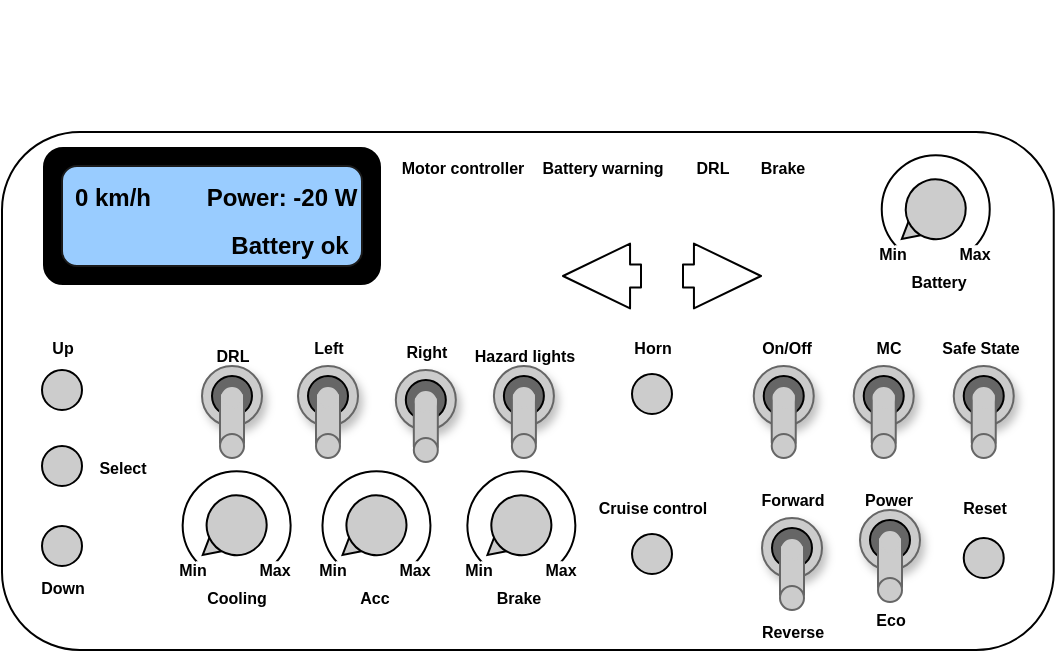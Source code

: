 <mxfile version="14.2.5" type="github">
  <diagram id="gTJ2B-f99vsyuF_vivrf" name="Page-1">
    <mxGraphModel dx="1422" dy="830" grid="1" gridSize="10" guides="1" tooltips="1" connect="1" arrows="1" fold="1" page="1" pageScale="1" pageWidth="850" pageHeight="1100" math="0" shadow="0">
      <root>
        <mxCell id="0" />
        <mxCell id="1" parent="0" />
        <mxCell id="_krqjOud9GXak5Im0Ij4-1" value="" style="rounded=1;whiteSpace=wrap;html=1;" parent="1" vertex="1">
          <mxGeometry x="290" y="143" width="525.87" height="259" as="geometry" />
        </mxCell>
        <mxCell id="_krqjOud9GXak5Im0Ij4-286" value="" style="group" parent="1" vertex="1" connectable="0">
          <mxGeometry x="300" y="240" width="70" height="140" as="geometry" />
        </mxCell>
        <mxCell id="_krqjOud9GXak5Im0Ij4-2" value="" style="ellipse;whiteSpace=wrap;html=1;aspect=fixed;fillColor=#CCCCCC;rotation=90;" parent="_krqjOud9GXak5Im0Ij4-286" vertex="1">
          <mxGeometry x="10" y="60" width="20" height="20" as="geometry" />
        </mxCell>
        <mxCell id="_krqjOud9GXak5Im0Ij4-5" value="" style="ellipse;whiteSpace=wrap;html=1;aspect=fixed;fillColor=#CCCCCC;rotation=90;" parent="_krqjOud9GXak5Im0Ij4-286" vertex="1">
          <mxGeometry x="10" y="22" width="20" height="20" as="geometry" />
        </mxCell>
        <mxCell id="_krqjOud9GXak5Im0Ij4-170" value="" style="ellipse;whiteSpace=wrap;html=1;aspect=fixed;fillColor=#CCCCCC;rotation=90;" parent="_krqjOud9GXak5Im0Ij4-286" vertex="1">
          <mxGeometry x="10" y="100" width="20" height="20" as="geometry" />
        </mxCell>
        <mxCell id="_krqjOud9GXak5Im0Ij4-283" value="&lt;b&gt;&lt;font style=&quot;font-size: 8px&quot;&gt;Select&lt;/font&gt;&lt;/b&gt;" style="text;html=1;align=center;verticalAlign=middle;resizable=0;points=[];autosize=1;" parent="_krqjOud9GXak5Im0Ij4-286" vertex="1">
          <mxGeometry x="30" y="60" width="40" height="20" as="geometry" />
        </mxCell>
        <mxCell id="_krqjOud9GXak5Im0Ij4-284" value="&lt;b&gt;&lt;font style=&quot;font-size: 8px&quot;&gt;Up&lt;/font&gt;&lt;/b&gt;" style="text;html=1;align=center;verticalAlign=middle;resizable=0;points=[];autosize=1;" parent="_krqjOud9GXak5Im0Ij4-286" vertex="1">
          <mxGeometry x="5" width="30" height="20" as="geometry" />
        </mxCell>
        <mxCell id="_krqjOud9GXak5Im0Ij4-285" value="&lt;b&gt;&lt;font style=&quot;font-size: 8px&quot;&gt;Down&lt;/font&gt;&lt;/b&gt;" style="text;html=1;align=center;verticalAlign=middle;resizable=0;points=[];autosize=1;" parent="_krqjOud9GXak5Im0Ij4-286" vertex="1">
          <mxGeometry y="120" width="40" height="20" as="geometry" />
        </mxCell>
        <mxCell id="_krqjOud9GXak5Im0Ij4-295" value="" style="group" parent="1" vertex="1" connectable="0">
          <mxGeometry x="310" y="150" width="170" height="70" as="geometry" />
        </mxCell>
        <mxCell id="_krqjOud9GXak5Im0Ij4-289" value="" style="rounded=1;whiteSpace=wrap;html=1;shadow=0;sketch=0;strokeColor=#FFFFFF;strokeWidth=1;fillColor=#000000;" parent="_krqjOud9GXak5Im0Ij4-295" vertex="1">
          <mxGeometry width="170" height="70" as="geometry" />
        </mxCell>
        <mxCell id="_krqjOud9GXak5Im0Ij4-290" value="" style="rounded=1;whiteSpace=wrap;html=1;shadow=0;sketch=0;strokeWidth=1;fillColor=#99CCFF;strokeColor=#1A1A1A;" parent="_krqjOud9GXak5Im0Ij4-295" vertex="1">
          <mxGeometry x="10" y="10" width="150" height="50" as="geometry" />
        </mxCell>
        <mxCell id="_krqjOud9GXak5Im0Ij4-291" value="&lt;b&gt;0 km/h&lt;/b&gt;" style="text;html=1;align=center;verticalAlign=middle;resizable=0;points=[];autosize=1;" parent="_krqjOud9GXak5Im0Ij4-295" vertex="1">
          <mxGeometry x="10" y="16" width="50" height="20" as="geometry" />
        </mxCell>
        <mxCell id="_krqjOud9GXak5Im0Ij4-292" value="&lt;b&gt;Battery ok&lt;/b&gt;" style="text;html=1;strokeColor=none;fillColor=none;align=center;verticalAlign=middle;whiteSpace=wrap;rounded=0;shadow=0;sketch=0;" parent="_krqjOud9GXak5Im0Ij4-295" vertex="1">
          <mxGeometry x="87.91" y="40" width="72.09" height="20" as="geometry" />
        </mxCell>
        <mxCell id="_krqjOud9GXak5Im0Ij4-293" value="&lt;b&gt;Power: -20 W&lt;/b&gt;" style="text;html=1;strokeColor=none;fillColor=none;align=center;verticalAlign=middle;whiteSpace=wrap;rounded=0;shadow=0;sketch=0;" parent="_krqjOud9GXak5Im0Ij4-295" vertex="1">
          <mxGeometry x="79.95" y="16" width="80" height="20" as="geometry" />
        </mxCell>
        <mxCell id="_krqjOud9GXak5Im0Ij4-424" value="" style="group" parent="1" vertex="1" connectable="0">
          <mxGeometry x="380" y="240" width="240" height="154.676" as="geometry" />
        </mxCell>
        <mxCell id="_krqjOud9GXak5Im0Ij4-272" value="" style="group" parent="_krqjOud9GXak5Im0Ij4-424" vertex="1" connectable="0">
          <mxGeometry x="-9.55" y="68.004" width="75.91" height="78.596" as="geometry" />
        </mxCell>
        <mxCell id="_krqjOud9GXak5Im0Ij4-136" value="" style="group" parent="_krqjOud9GXak5Im0Ij4-272" vertex="1" connectable="0">
          <mxGeometry width="75.91" height="78.596" as="geometry" />
        </mxCell>
        <mxCell id="_krqjOud9GXak5Im0Ij4-132" value="" style="group;rotation=-130;" parent="_krqjOud9GXak5Im0Ij4-136" vertex="1" connectable="0">
          <mxGeometry x="14.868" y="10.604" width="51" height="67.992" as="geometry" />
        </mxCell>
        <mxCell id="_krqjOud9GXak5Im0Ij4-135" value="" style="group" parent="_krqjOud9GXak5Im0Ij4-132" vertex="1" connectable="0">
          <mxGeometry x="-5" y="-6" width="54" height="54" as="geometry" />
        </mxCell>
        <mxCell id="_krqjOud9GXak5Im0Ij4-116" value="" style="triangle;whiteSpace=wrap;html=1;shadow=0;sketch=0;strokeWidth=1;fillColor=#CCCCCC;rotation=-220;" parent="_krqjOud9GXak5Im0Ij4-135" vertex="1">
          <mxGeometry x="9" y="34" width="9" height="10" as="geometry" />
        </mxCell>
        <mxCell id="_krqjOud9GXak5Im0Ij4-115" value="" style="ellipse;whiteSpace=wrap;html=1;aspect=fixed;shadow=0;fillColor=#CCCCCC;rotation=-260;" parent="_krqjOud9GXak5Im0Ij4-135" vertex="1">
          <mxGeometry x="12" y="12" width="30" height="30" as="geometry" />
        </mxCell>
        <mxCell id="_krqjOud9GXak5Im0Ij4-108" value="" style="shape=image;html=1;verticalAlign=top;verticalLabelPosition=bottom;labelBackgroundColor=#ffffff;imageAspect=0;aspect=fixed;image=https://cdn1.iconfinder.com/data/icons/jumpicon-basic-ui-line-1/32/-_Gear-Settings-Setting-Wheel--128.png;shadow=1;sketch=0;strokeColor=#666666;strokeWidth=1;fillColor=#CCCCCC;rotation=0;" parent="_krqjOud9GXak5Im0Ij4-135" vertex="1">
          <mxGeometry x="12.004" y="12" width="30" height="30" as="geometry" />
        </mxCell>
        <mxCell id="_krqjOud9GXak5Im0Ij4-133" value="" style="ellipse;whiteSpace=wrap;html=1;aspect=fixed;fillColor=none;" parent="_krqjOud9GXak5Im0Ij4-135" vertex="1">
          <mxGeometry width="54" height="54" as="geometry" />
        </mxCell>
        <mxCell id="_krqjOud9GXak5Im0Ij4-134" value="" style="rounded=0;whiteSpace=wrap;html=1;shadow=0;sketch=0;strokeColor=#FFFFFF;strokeWidth=1;" parent="_krqjOud9GXak5Im0Ij4-136" vertex="1">
          <mxGeometry x="17" y="50.106" width="40" height="10" as="geometry" />
        </mxCell>
        <mxCell id="_krqjOud9GXak5Im0Ij4-127" value="&lt;b&gt;&lt;font style=&quot;font-size: 8px&quot;&gt;Max&lt;/font&gt;&lt;/b&gt;" style="text;html=1;align=center;verticalAlign=middle;resizable=0;points=[];autosize=1;" parent="_krqjOud9GXak5Im0Ij4-136" vertex="1">
          <mxGeometry x="41" y="43.106" width="30" height="20" as="geometry" />
        </mxCell>
        <mxCell id="_krqjOud9GXak5Im0Ij4-126" value="&lt;b&gt;&lt;font style=&quot;font-size: 8px&quot;&gt;Min&lt;/font&gt;&lt;/b&gt;" style="text;html=1;align=center;verticalAlign=middle;resizable=0;points=[];autosize=1;" parent="_krqjOud9GXak5Im0Ij4-136" vertex="1">
          <mxGeometry y="43.106" width="30" height="20" as="geometry" />
        </mxCell>
        <mxCell id="_krqjOud9GXak5Im0Ij4-182" value="&lt;b&gt;&lt;font style=&quot;font-size: 8px&quot;&gt;Cooling&lt;/font&gt;&lt;/b&gt;" style="text;html=1;align=center;verticalAlign=middle;resizable=0;points=[];autosize=1;" parent="_krqjOud9GXak5Im0Ij4-272" vertex="1">
          <mxGeometry x="11.87" y="56.996" width="50" height="20" as="geometry" />
        </mxCell>
        <mxCell id="_krqjOud9GXak5Im0Ij4-276" value="" style="group" parent="_krqjOud9GXak5Im0Ij4-424" vertex="1" connectable="0">
          <mxGeometry x="10" width="195.95" height="68" as="geometry" />
        </mxCell>
        <mxCell id="_krqjOud9GXak5Im0Ij4-249" value="" style="group" parent="_krqjOud9GXak5Im0Ij4-276" vertex="1" connectable="0">
          <mxGeometry y="4" width="30" height="62" as="geometry" />
        </mxCell>
        <mxCell id="_krqjOud9GXak5Im0Ij4-186" value="&lt;b&gt;&lt;font style=&quot;font-size: 8px&quot;&gt;DRL&lt;/font&gt;&lt;/b&gt;" style="text;html=1;align=center;verticalAlign=middle;resizable=0;points=[];autosize=1;" parent="_krqjOud9GXak5Im0Ij4-249" vertex="1">
          <mxGeometry width="30" height="20" as="geometry" />
        </mxCell>
        <mxCell id="_krqjOud9GXak5Im0Ij4-66" value="" style="group" parent="_krqjOud9GXak5Im0Ij4-249" vertex="1" connectable="0">
          <mxGeometry y="16" width="30" height="46" as="geometry" />
        </mxCell>
        <mxCell id="_krqjOud9GXak5Im0Ij4-67" value="" style="ellipse;whiteSpace=wrap;html=1;aspect=fixed;shadow=1;strokeColor=#666666;fillColor=#CCCCCC;" parent="_krqjOud9GXak5Im0Ij4-66" vertex="1">
          <mxGeometry width="30" height="30" as="geometry" />
        </mxCell>
        <mxCell id="_krqjOud9GXak5Im0Ij4-68" value="" style="ellipse;whiteSpace=wrap;html=1;aspect=fixed;fillColor=#666666;" parent="_krqjOud9GXak5Im0Ij4-66" vertex="1">
          <mxGeometry x="5" y="5" width="20" height="20" as="geometry" />
        </mxCell>
        <mxCell id="_krqjOud9GXak5Im0Ij4-69" value="" style="rounded=1;whiteSpace=wrap;html=1;shadow=0;fillColor=#CCCCCC;strokeColor=#666666;" parent="_krqjOud9GXak5Im0Ij4-66" vertex="1">
          <mxGeometry x="9" y="13.12" width="12" height="26.88" as="geometry" />
        </mxCell>
        <mxCell id="_krqjOud9GXak5Im0Ij4-70" value="" style="ellipse;whiteSpace=wrap;html=1;aspect=fixed;shadow=0;fillColor=#CCCCCC;sketch=0;strokeColor=#666666;" parent="_krqjOud9GXak5Im0Ij4-66" vertex="1">
          <mxGeometry x="9" y="34" width="12" height="12" as="geometry" />
        </mxCell>
        <mxCell id="_krqjOud9GXak5Im0Ij4-71" value="" style="ellipse;whiteSpace=wrap;html=1;aspect=fixed;fillColor=#CCCCCC;strokeColor=#CCCCCC;" parent="_krqjOud9GXak5Im0Ij4-66" vertex="1">
          <mxGeometry x="10" y="11" width="10" height="10" as="geometry" />
        </mxCell>
        <mxCell id="_krqjOud9GXak5Im0Ij4-250" value="" style="group" parent="_krqjOud9GXak5Im0Ij4-276" vertex="1" connectable="0">
          <mxGeometry x="125.95" y="4" width="70" height="62" as="geometry" />
        </mxCell>
        <mxCell id="_krqjOud9GXak5Im0Ij4-192" value="&lt;b&gt;&lt;font style=&quot;font-size: 8px&quot;&gt;Hazard lights&lt;/font&gt;&lt;/b&gt;" style="text;html=1;align=center;verticalAlign=middle;resizable=0;points=[];autosize=1;" parent="_krqjOud9GXak5Im0Ij4-250" vertex="1">
          <mxGeometry width="70" height="20" as="geometry" />
        </mxCell>
        <mxCell id="_krqjOud9GXak5Im0Ij4-84" value="" style="group" parent="_krqjOud9GXak5Im0Ij4-250" vertex="1" connectable="0">
          <mxGeometry x="20" y="16" width="30" height="46" as="geometry" />
        </mxCell>
        <mxCell id="_krqjOud9GXak5Im0Ij4-85" value="" style="ellipse;whiteSpace=wrap;html=1;aspect=fixed;shadow=1;strokeColor=#666666;fillColor=#CCCCCC;" parent="_krqjOud9GXak5Im0Ij4-84" vertex="1">
          <mxGeometry width="30" height="30" as="geometry" />
        </mxCell>
        <mxCell id="_krqjOud9GXak5Im0Ij4-86" value="" style="ellipse;whiteSpace=wrap;html=1;aspect=fixed;fillColor=#666666;" parent="_krqjOud9GXak5Im0Ij4-84" vertex="1">
          <mxGeometry x="5" y="5" width="20" height="20" as="geometry" />
        </mxCell>
        <mxCell id="_krqjOud9GXak5Im0Ij4-87" value="" style="rounded=1;whiteSpace=wrap;html=1;shadow=0;fillColor=#CCCCCC;strokeColor=#666666;" parent="_krqjOud9GXak5Im0Ij4-84" vertex="1">
          <mxGeometry x="9" y="13.12" width="12" height="26.88" as="geometry" />
        </mxCell>
        <mxCell id="_krqjOud9GXak5Im0Ij4-88" value="" style="ellipse;whiteSpace=wrap;html=1;aspect=fixed;shadow=0;fillColor=#CCCCCC;sketch=0;strokeColor=#666666;" parent="_krqjOud9GXak5Im0Ij4-84" vertex="1">
          <mxGeometry x="9" y="34" width="12" height="12" as="geometry" />
        </mxCell>
        <mxCell id="_krqjOud9GXak5Im0Ij4-89" value="" style="ellipse;whiteSpace=wrap;html=1;aspect=fixed;fillColor=#CCCCCC;strokeColor=#CCCCCC;" parent="_krqjOud9GXak5Im0Ij4-84" vertex="1">
          <mxGeometry x="10" y="11" width="10" height="10" as="geometry" />
        </mxCell>
        <mxCell id="_krqjOud9GXak5Im0Ij4-266" value="" style="group" parent="_krqjOud9GXak5Im0Ij4-276" vertex="1" connectable="0">
          <mxGeometry x="91.91" y="2" width="40" height="66" as="geometry" />
        </mxCell>
        <mxCell id="_krqjOud9GXak5Im0Ij4-196" value="&lt;b&gt;&lt;font style=&quot;font-size: 8px&quot;&gt;Right&lt;/font&gt;&lt;/b&gt;" style="text;html=1;align=center;verticalAlign=middle;resizable=0;points=[];autosize=1;" parent="_krqjOud9GXak5Im0Ij4-266" vertex="1">
          <mxGeometry width="40" height="20" as="geometry" />
        </mxCell>
        <mxCell id="_krqjOud9GXak5Im0Ij4-260" value="" style="group" parent="_krqjOud9GXak5Im0Ij4-266" vertex="1" connectable="0">
          <mxGeometry x="5" y="20" width="30" height="46" as="geometry" />
        </mxCell>
        <mxCell id="_krqjOud9GXak5Im0Ij4-261" value="" style="ellipse;whiteSpace=wrap;html=1;aspect=fixed;shadow=1;strokeColor=#666666;fillColor=#CCCCCC;" parent="_krqjOud9GXak5Im0Ij4-260" vertex="1">
          <mxGeometry width="30" height="30" as="geometry" />
        </mxCell>
        <mxCell id="_krqjOud9GXak5Im0Ij4-262" value="" style="ellipse;whiteSpace=wrap;html=1;aspect=fixed;fillColor=#666666;" parent="_krqjOud9GXak5Im0Ij4-260" vertex="1">
          <mxGeometry x="5" y="5" width="20" height="20" as="geometry" />
        </mxCell>
        <mxCell id="_krqjOud9GXak5Im0Ij4-263" value="" style="rounded=1;whiteSpace=wrap;html=1;shadow=0;fillColor=#CCCCCC;strokeColor=#666666;" parent="_krqjOud9GXak5Im0Ij4-260" vertex="1">
          <mxGeometry x="9" y="13.12" width="12" height="26.88" as="geometry" />
        </mxCell>
        <mxCell id="_krqjOud9GXak5Im0Ij4-264" value="" style="ellipse;whiteSpace=wrap;html=1;aspect=fixed;shadow=0;fillColor=#CCCCCC;sketch=0;strokeColor=#666666;" parent="_krqjOud9GXak5Im0Ij4-260" vertex="1">
          <mxGeometry x="9" y="34" width="12" height="12" as="geometry" />
        </mxCell>
        <mxCell id="_krqjOud9GXak5Im0Ij4-265" value="" style="ellipse;whiteSpace=wrap;html=1;aspect=fixed;fillColor=#CCCCCC;strokeColor=#CCCCCC;" parent="_krqjOud9GXak5Im0Ij4-260" vertex="1">
          <mxGeometry x="10" y="11" width="10" height="10" as="geometry" />
        </mxCell>
        <mxCell id="_krqjOud9GXak5Im0Ij4-267" value="" style="group" parent="_krqjOud9GXak5Im0Ij4-276" vertex="1" connectable="0">
          <mxGeometry x="48" width="30" height="66" as="geometry" />
        </mxCell>
        <mxCell id="_krqjOud9GXak5Im0Ij4-195" value="&lt;b&gt;&lt;font style=&quot;font-size: 8px&quot;&gt;Left&lt;/font&gt;&lt;/b&gt;" style="text;html=1;align=center;verticalAlign=middle;resizable=0;points=[];autosize=1;" parent="_krqjOud9GXak5Im0Ij4-267" vertex="1">
          <mxGeometry width="30" height="20" as="geometry" />
        </mxCell>
        <mxCell id="_krqjOud9GXak5Im0Ij4-254" value="" style="group" parent="_krqjOud9GXak5Im0Ij4-267" vertex="1" connectable="0">
          <mxGeometry y="20" width="30" height="46" as="geometry" />
        </mxCell>
        <mxCell id="_krqjOud9GXak5Im0Ij4-255" value="" style="ellipse;whiteSpace=wrap;html=1;aspect=fixed;shadow=1;strokeColor=#666666;fillColor=#CCCCCC;" parent="_krqjOud9GXak5Im0Ij4-254" vertex="1">
          <mxGeometry width="30" height="30" as="geometry" />
        </mxCell>
        <mxCell id="_krqjOud9GXak5Im0Ij4-256" value="" style="ellipse;whiteSpace=wrap;html=1;aspect=fixed;fillColor=#666666;" parent="_krqjOud9GXak5Im0Ij4-254" vertex="1">
          <mxGeometry x="5" y="5" width="20" height="20" as="geometry" />
        </mxCell>
        <mxCell id="_krqjOud9GXak5Im0Ij4-257" value="" style="rounded=1;whiteSpace=wrap;html=1;shadow=0;fillColor=#CCCCCC;strokeColor=#666666;" parent="_krqjOud9GXak5Im0Ij4-254" vertex="1">
          <mxGeometry x="9" y="13.12" width="12" height="26.88" as="geometry" />
        </mxCell>
        <mxCell id="_krqjOud9GXak5Im0Ij4-258" value="" style="ellipse;whiteSpace=wrap;html=1;aspect=fixed;shadow=0;fillColor=#CCCCCC;sketch=0;strokeColor=#666666;" parent="_krqjOud9GXak5Im0Ij4-254" vertex="1">
          <mxGeometry x="9" y="34" width="12" height="12" as="geometry" />
        </mxCell>
        <mxCell id="_krqjOud9GXak5Im0Ij4-259" value="" style="ellipse;whiteSpace=wrap;html=1;aspect=fixed;fillColor=#CCCCCC;strokeColor=#CCCCCC;" parent="_krqjOud9GXak5Im0Ij4-254" vertex="1">
          <mxGeometry x="10" y="11" width="10" height="10" as="geometry" />
        </mxCell>
        <mxCell id="_krqjOud9GXak5Im0Ij4-280" value="" style="group" parent="_krqjOud9GXak5Im0Ij4-424" vertex="1" connectable="0">
          <mxGeometry x="220" width="30" height="44" as="geometry" />
        </mxCell>
        <mxCell id="_krqjOud9GXak5Im0Ij4-169" value="" style="ellipse;whiteSpace=wrap;html=1;aspect=fixed;fillColor=#CCCCCC;rotation=90;" parent="_krqjOud9GXak5Im0Ij4-280" vertex="1">
          <mxGeometry x="5" y="24" width="20" height="20" as="geometry" />
        </mxCell>
        <mxCell id="_krqjOud9GXak5Im0Ij4-279" value="&lt;b&gt;&lt;font style=&quot;font-size: 8px&quot;&gt;Horn&lt;/font&gt;&lt;/b&gt;" style="text;html=1;align=center;verticalAlign=middle;resizable=0;points=[];autosize=1;" parent="_krqjOud9GXak5Im0Ij4-280" vertex="1">
          <mxGeometry width="30" height="20" as="geometry" />
        </mxCell>
        <mxCell id="_krqjOud9GXak5Im0Ij4-275" value="" style="group" parent="_krqjOud9GXak5Im0Ij4-424" vertex="1" connectable="0">
          <mxGeometry x="131.357" y="70.931" width="83.642" height="81.745" as="geometry" />
        </mxCell>
        <mxCell id="_krqjOud9GXak5Im0Ij4-149" value="" style="group;rotation=-130;" parent="_krqjOud9GXak5Im0Ij4-275" vertex="1" connectable="0">
          <mxGeometry x="16.321" y="7.676" width="51" height="66.392" as="geometry" />
        </mxCell>
        <mxCell id="_krqjOud9GXak5Im0Ij4-150" value="" style="group" parent="_krqjOud9GXak5Im0Ij4-149" vertex="1" connectable="0">
          <mxGeometry x="-5" y="-6" width="54" height="54" as="geometry" />
        </mxCell>
        <mxCell id="_krqjOud9GXak5Im0Ij4-151" value="" style="triangle;whiteSpace=wrap;html=1;shadow=0;sketch=0;strokeWidth=1;fillColor=#CCCCCC;rotation=-220;" parent="_krqjOud9GXak5Im0Ij4-150" vertex="1">
          <mxGeometry x="9" y="34" width="9" height="10" as="geometry" />
        </mxCell>
        <mxCell id="_krqjOud9GXak5Im0Ij4-152" value="" style="ellipse;whiteSpace=wrap;html=1;aspect=fixed;shadow=0;fillColor=#CCCCCC;rotation=-260;" parent="_krqjOud9GXak5Im0Ij4-150" vertex="1">
          <mxGeometry x="12" y="12" width="30" height="30" as="geometry" />
        </mxCell>
        <mxCell id="_krqjOud9GXak5Im0Ij4-153" value="" style="shape=image;html=1;verticalAlign=top;verticalLabelPosition=bottom;labelBackgroundColor=#ffffff;imageAspect=0;aspect=fixed;image=https://cdn1.iconfinder.com/data/icons/jumpicon-basic-ui-line-1/32/-_Gear-Settings-Setting-Wheel--128.png;shadow=1;sketch=0;strokeColor=#666666;strokeWidth=1;fillColor=#CCCCCC;rotation=0;" parent="_krqjOud9GXak5Im0Ij4-150" vertex="1">
          <mxGeometry x="12.004" y="12" width="30" height="30" as="geometry" />
        </mxCell>
        <mxCell id="_krqjOud9GXak5Im0Ij4-154" value="" style="ellipse;whiteSpace=wrap;html=1;aspect=fixed;fillColor=none;" parent="_krqjOud9GXak5Im0Ij4-150" vertex="1">
          <mxGeometry width="54" height="54" as="geometry" />
        </mxCell>
        <mxCell id="_krqjOud9GXak5Im0Ij4-155" value="" style="rounded=0;whiteSpace=wrap;html=1;shadow=0;sketch=0;strokeColor=#FFFFFF;strokeWidth=1;" parent="_krqjOud9GXak5Im0Ij4-275" vertex="1">
          <mxGeometry x="18.453" y="47.179" width="40" height="10" as="geometry" />
        </mxCell>
        <mxCell id="_krqjOud9GXak5Im0Ij4-156" value="&lt;b&gt;&lt;font style=&quot;font-size: 8px&quot;&gt;Max&lt;/font&gt;&lt;/b&gt;" style="text;html=1;align=center;verticalAlign=middle;resizable=0;points=[];autosize=1;" parent="_krqjOud9GXak5Im0Ij4-275" vertex="1">
          <mxGeometry x="42.453" y="40.179" width="30" height="20" as="geometry" />
        </mxCell>
        <mxCell id="_krqjOud9GXak5Im0Ij4-157" value="&lt;b&gt;&lt;font style=&quot;font-size: 8px&quot;&gt;Min&lt;/font&gt;&lt;/b&gt;" style="text;html=1;align=center;verticalAlign=middle;resizable=0;points=[];autosize=1;" parent="_krqjOud9GXak5Im0Ij4-275" vertex="1">
          <mxGeometry x="1.453" y="40.179" width="30" height="20" as="geometry" />
        </mxCell>
        <mxCell id="_krqjOud9GXak5Im0Ij4-181" value="&lt;b&gt;&lt;font style=&quot;font-size: 8px&quot;&gt;Brake&lt;/font&gt;&lt;/b&gt;" style="text;html=1;align=center;verticalAlign=middle;resizable=0;points=[];autosize=1;" parent="_krqjOud9GXak5Im0Ij4-275" vertex="1">
          <mxGeometry x="16.323" y="54.069" width="40" height="20" as="geometry" />
        </mxCell>
        <mxCell id="_krqjOud9GXak5Im0Ij4-273" value="" style="group" parent="_krqjOud9GXak5Im0Ij4-424" vertex="1" connectable="0">
          <mxGeometry x="60.36" y="68" width="75.91" height="77" as="geometry" />
        </mxCell>
        <mxCell id="_krqjOud9GXak5Im0Ij4-158" value="" style="group" parent="_krqjOud9GXak5Im0Ij4-273" vertex="1" connectable="0">
          <mxGeometry width="75.91" height="71.208" as="geometry" />
        </mxCell>
        <mxCell id="_krqjOud9GXak5Im0Ij4-159" value="" style="group;rotation=-130;" parent="_krqjOud9GXak5Im0Ij4-158" vertex="1" connectable="0">
          <mxGeometry x="14.868" y="10.604" width="51" height="50" as="geometry" />
        </mxCell>
        <mxCell id="_krqjOud9GXak5Im0Ij4-160" value="" style="group" parent="_krqjOud9GXak5Im0Ij4-159" vertex="1" connectable="0">
          <mxGeometry x="-5" y="-6" width="54" height="54" as="geometry" />
        </mxCell>
        <mxCell id="_krqjOud9GXak5Im0Ij4-161" value="" style="triangle;whiteSpace=wrap;html=1;shadow=0;sketch=0;strokeWidth=1;fillColor=#CCCCCC;rotation=-220;" parent="_krqjOud9GXak5Im0Ij4-160" vertex="1">
          <mxGeometry x="9" y="34" width="9" height="10" as="geometry" />
        </mxCell>
        <mxCell id="_krqjOud9GXak5Im0Ij4-162" value="" style="ellipse;whiteSpace=wrap;html=1;aspect=fixed;shadow=0;fillColor=#CCCCCC;rotation=-260;" parent="_krqjOud9GXak5Im0Ij4-160" vertex="1">
          <mxGeometry x="12" y="12" width="30" height="30" as="geometry" />
        </mxCell>
        <mxCell id="_krqjOud9GXak5Im0Ij4-163" value="" style="shape=image;html=1;verticalAlign=top;verticalLabelPosition=bottom;labelBackgroundColor=#ffffff;imageAspect=0;aspect=fixed;image=https://cdn1.iconfinder.com/data/icons/jumpicon-basic-ui-line-1/32/-_Gear-Settings-Setting-Wheel--128.png;shadow=1;sketch=0;strokeColor=#666666;strokeWidth=1;fillColor=#CCCCCC;rotation=0;" parent="_krqjOud9GXak5Im0Ij4-160" vertex="1">
          <mxGeometry x="12.004" y="12" width="30" height="30" as="geometry" />
        </mxCell>
        <mxCell id="_krqjOud9GXak5Im0Ij4-164" value="" style="ellipse;whiteSpace=wrap;html=1;aspect=fixed;fillColor=none;" parent="_krqjOud9GXak5Im0Ij4-160" vertex="1">
          <mxGeometry width="54" height="54" as="geometry" />
        </mxCell>
        <mxCell id="_krqjOud9GXak5Im0Ij4-165" value="" style="rounded=0;whiteSpace=wrap;html=1;shadow=0;sketch=0;strokeColor=#FFFFFF;strokeWidth=1;" parent="_krqjOud9GXak5Im0Ij4-158" vertex="1">
          <mxGeometry x="17" y="50.106" width="40" height="10" as="geometry" />
        </mxCell>
        <mxCell id="_krqjOud9GXak5Im0Ij4-166" value="&lt;b&gt;&lt;font style=&quot;font-size: 8px&quot;&gt;Max&lt;/font&gt;&lt;/b&gt;" style="text;html=1;align=center;verticalAlign=middle;resizable=0;points=[];autosize=1;" parent="_krqjOud9GXak5Im0Ij4-158" vertex="1">
          <mxGeometry x="41" y="43.106" width="30" height="20" as="geometry" />
        </mxCell>
        <mxCell id="_krqjOud9GXak5Im0Ij4-167" value="&lt;b&gt;&lt;font style=&quot;font-size: 8px&quot;&gt;Min&lt;/font&gt;&lt;/b&gt;" style="text;html=1;align=center;verticalAlign=middle;resizable=0;points=[];autosize=1;" parent="_krqjOud9GXak5Im0Ij4-158" vertex="1">
          <mxGeometry y="43.106" width="30" height="20" as="geometry" />
        </mxCell>
        <mxCell id="_krqjOud9GXak5Im0Ij4-180" value="&lt;b&gt;&lt;font style=&quot;font-size: 8px&quot;&gt;Acc&lt;/font&gt;&lt;/b&gt;" style="text;html=1;align=center;verticalAlign=middle;resizable=0;points=[];autosize=1;" parent="_krqjOud9GXak5Im0Ij4-273" vertex="1">
          <mxGeometry x="20.95" y="57" width="30" height="20" as="geometry" />
        </mxCell>
        <mxCell id="rdXREMHJdzj2OCHUx9Kp-4" value="" style="group" parent="1" vertex="1" connectable="0">
          <mxGeometry x="580" y="320" width="70" height="44" as="geometry" />
        </mxCell>
        <mxCell id="rdXREMHJdzj2OCHUx9Kp-2" value="" style="ellipse;whiteSpace=wrap;html=1;aspect=fixed;fillColor=#CCCCCC;rotation=90;" parent="rdXREMHJdzj2OCHUx9Kp-4" vertex="1">
          <mxGeometry x="25" y="24" width="20" height="20" as="geometry" />
        </mxCell>
        <mxCell id="rdXREMHJdzj2OCHUx9Kp-3" value="&lt;b&gt;&lt;font style=&quot;font-size: 8px&quot;&gt;Cruise control&lt;/font&gt;&lt;/b&gt;" style="text;html=1;align=center;verticalAlign=middle;resizable=0;points=[];autosize=1;" parent="rdXREMHJdzj2OCHUx9Kp-4" vertex="1">
          <mxGeometry width="70" height="20" as="geometry" />
        </mxCell>
        <mxCell id="OFRTmVLfSqw4pgtMkZc4-6" value="" style="group;rotation=90;" parent="1" vertex="1" connectable="0">
          <mxGeometry x="480" y="150" width="220" height="75" as="geometry" />
        </mxCell>
        <mxCell id="OFRTmVLfSqw4pgtMkZc4-1" value="" style="group" parent="OFRTmVLfSqw4pgtMkZc4-6" vertex="1" connectable="0">
          <mxGeometry x="90" y="55" width="100" height="20" as="geometry" />
        </mxCell>
        <mxCell id="_krqjOud9GXak5Im0Ij4-308" value="" style="group;rotation=0;" parent="OFRTmVLfSqw4pgtMkZc4-1" vertex="1" connectable="0">
          <mxGeometry x="60" width="40" height="20" as="geometry" />
        </mxCell>
        <mxCell id="_krqjOud9GXak5Im0Ij4-309" value="" style="shape=image;html=1;verticalAlign=top;verticalLabelPosition=bottom;labelBackgroundColor=#ffffff;imageAspect=0;aspect=fixed;image=https://cdn1.iconfinder.com/data/icons/nuvola2/48x48/actions/ledorange.png;rounded=1;shadow=0;sketch=0;strokeColor=#1A1A1A;strokeWidth=1;fillColor=#FFFFFF;rotation=0;" parent="_krqjOud9GXak5Im0Ij4-308" vertex="1">
          <mxGeometry x="4" width="20" height="20" as="geometry" />
        </mxCell>
        <mxCell id="_krqjOud9GXak5Im0Ij4-310" value="" style="shape=flexArrow;endArrow=classic;html=1;width=11.429;endSize=10.843;" parent="_krqjOud9GXak5Im0Ij4-308" edge="1">
          <mxGeometry width="50" height="50" relative="1" as="geometry">
            <mxPoint y="10" as="sourcePoint" />
            <mxPoint x="40" y="10" as="targetPoint" />
          </mxGeometry>
        </mxCell>
        <mxCell id="_krqjOud9GXak5Im0Ij4-313" value="" style="group" parent="OFRTmVLfSqw4pgtMkZc4-1" vertex="1" connectable="0">
          <mxGeometry width="40" height="20" as="geometry" />
        </mxCell>
        <mxCell id="_krqjOud9GXak5Im0Ij4-303" value="" style="shape=flexArrow;endArrow=classic;html=1;width=11.429;endSize=10.843;" parent="_krqjOud9GXak5Im0Ij4-313" edge="1">
          <mxGeometry width="50" height="50" as="geometry">
            <mxPoint x="40" y="10" as="sourcePoint" />
            <mxPoint y="10" as="targetPoint" />
          </mxGeometry>
        </mxCell>
        <mxCell id="_krqjOud9GXak5Im0Ij4-301" value="" style="shape=image;html=1;verticalAlign=top;verticalLabelPosition=bottom;labelBackgroundColor=#ffffff;imageAspect=0;aspect=fixed;image=https://cdn1.iconfinder.com/data/icons/nuvola2/48x48/actions/ledorange.png;rounded=1;shadow=0;sketch=0;strokeColor=#1A1A1A;strokeWidth=1;fillColor=#FFFFFF;rotation=0;" parent="_krqjOud9GXak5Im0Ij4-313" vertex="1">
          <mxGeometry x="16" width="20" height="20" as="geometry" />
        </mxCell>
        <mxCell id="OFRTmVLfSqw4pgtMkZc4-2" value="" style="group" parent="OFRTmVLfSqw4pgtMkZc4-6" vertex="1" connectable="0">
          <mxGeometry width="80" height="40" as="geometry" />
        </mxCell>
        <mxCell id="_krqjOud9GXak5Im0Ij4-314" value="" style="shape=image;html=1;verticalAlign=top;verticalLabelPosition=bottom;labelBackgroundColor=#ffffff;imageAspect=0;aspect=fixed;image=https://cdn1.iconfinder.com/data/icons/nuvola2/48x48/actions/ledlightblue.png;rounded=1;shadow=0;sketch=0;strokeColor=#1A1A1A;strokeWidth=1;fillColor=#FFFFFF;" parent="OFRTmVLfSqw4pgtMkZc4-2" vertex="1">
          <mxGeometry x="30" y="20" width="20" height="20" as="geometry" />
        </mxCell>
        <mxCell id="_krqjOud9GXak5Im0Ij4-315" value="&lt;b&gt;&lt;font style=&quot;font-size: 8px&quot;&gt;Motor controller&lt;/font&gt;&lt;/b&gt;" style="text;html=1;align=center;verticalAlign=middle;resizable=0;points=[];autosize=1;" parent="OFRTmVLfSqw4pgtMkZc4-2" vertex="1">
          <mxGeometry width="80" height="20" as="geometry" />
        </mxCell>
        <mxCell id="OFRTmVLfSqw4pgtMkZc4-3" value="" style="group" parent="OFRTmVLfSqw4pgtMkZc4-6" vertex="1" connectable="0">
          <mxGeometry x="70" width="80" height="40" as="geometry" />
        </mxCell>
        <mxCell id="_krqjOud9GXak5Im0Ij4-316" value="" style="shape=image;html=1;verticalAlign=top;verticalLabelPosition=bottom;labelBackgroundColor=#ffffff;imageAspect=0;aspect=fixed;image=https://cdn1.iconfinder.com/data/icons/nuvola2/48x48/actions/ledorange.png;rounded=1;shadow=0;sketch=0;strokeColor=#1A1A1A;strokeWidth=1;fillColor=#FFFFFF;" parent="OFRTmVLfSqw4pgtMkZc4-3" vertex="1">
          <mxGeometry x="30" y="20" width="20" height="20" as="geometry" />
        </mxCell>
        <mxCell id="_krqjOud9GXak5Im0Ij4-319" value="&lt;b&gt;&lt;font style=&quot;font-size: 8px&quot;&gt;Battery warning&lt;/font&gt;&lt;/b&gt;" style="text;html=1;align=center;verticalAlign=middle;resizable=0;points=[];autosize=1;" parent="OFRTmVLfSqw4pgtMkZc4-3" vertex="1">
          <mxGeometry width="80" height="20" as="geometry" />
        </mxCell>
        <mxCell id="OFRTmVLfSqw4pgtMkZc4-4" value="" style="group" parent="OFRTmVLfSqw4pgtMkZc4-6" vertex="1" connectable="0">
          <mxGeometry x="150" width="30" height="40" as="geometry" />
        </mxCell>
        <mxCell id="_krqjOud9GXak5Im0Ij4-321" value="" style="shape=image;html=1;verticalAlign=top;verticalLabelPosition=bottom;labelBackgroundColor=#ffffff;imageAspect=0;aspect=fixed;image=https://cdn1.iconfinder.com/data/icons/nuvola2/48x48/actions/ledorange.png;rounded=1;shadow=0;sketch=0;strokeColor=#1A1A1A;strokeWidth=1;fillColor=#CCCCCC;" parent="OFRTmVLfSqw4pgtMkZc4-4" vertex="1">
          <mxGeometry x="5" y="20" width="20" height="20" as="geometry" />
        </mxCell>
        <mxCell id="_krqjOud9GXak5Im0Ij4-322" value="&lt;b&gt;&lt;font style=&quot;font-size: 8px&quot;&gt;DRL&lt;/font&gt;&lt;/b&gt;" style="text;html=1;align=center;verticalAlign=middle;resizable=0;points=[];autosize=1;" parent="OFRTmVLfSqw4pgtMkZc4-4" vertex="1">
          <mxGeometry width="30" height="20" as="geometry" />
        </mxCell>
        <mxCell id="OFRTmVLfSqw4pgtMkZc4-5" value="" style="group" parent="OFRTmVLfSqw4pgtMkZc4-6" vertex="1" connectable="0">
          <mxGeometry x="180" width="40" height="40" as="geometry" />
        </mxCell>
        <mxCell id="_krqjOud9GXak5Im0Ij4-421" value="" style="shape=image;html=1;verticalAlign=top;verticalLabelPosition=bottom;labelBackgroundColor=#ffffff;imageAspect=0;aspect=fixed;image=https://cdn1.iconfinder.com/data/icons/nuvola2/48x48/actions/ledorange.png;rounded=1;shadow=0;sketch=0;strokeColor=#1A1A1A;strokeWidth=1;fillColor=#CCCCCC;" parent="OFRTmVLfSqw4pgtMkZc4-5" vertex="1">
          <mxGeometry x="10" y="20" width="20" height="20" as="geometry" />
        </mxCell>
        <mxCell id="_krqjOud9GXak5Im0Ij4-422" value="&lt;b&gt;&lt;font style=&quot;font-size: 8px&quot;&gt;Brake&lt;/font&gt;&lt;/b&gt;" style="text;html=1;align=center;verticalAlign=middle;resizable=0;points=[];autosize=1;" parent="OFRTmVLfSqw4pgtMkZc4-5" vertex="1">
          <mxGeometry width="40" height="20" as="geometry" />
        </mxCell>
        <mxCell id="_krqjOud9GXak5Im0Ij4-271" value="" style="group" parent="1" vertex="1" connectable="0">
          <mxGeometry x="720" y="150.004" width="75.91" height="76.996" as="geometry" />
        </mxCell>
        <mxCell id="_krqjOud9GXak5Im0Ij4-138" value="" style="group" parent="_krqjOud9GXak5Im0Ij4-271" vertex="1" connectable="0">
          <mxGeometry width="75.91" height="71.208" as="geometry" />
        </mxCell>
        <mxCell id="_krqjOud9GXak5Im0Ij4-139" value="" style="group;rotation=-130;" parent="_krqjOud9GXak5Im0Ij4-138" vertex="1" connectable="0">
          <mxGeometry x="14.868" y="10.604" width="51" height="50" as="geometry" />
        </mxCell>
        <mxCell id="_krqjOud9GXak5Im0Ij4-140" value="" style="group" parent="_krqjOud9GXak5Im0Ij4-139" vertex="1" connectable="0">
          <mxGeometry x="-5" y="-6" width="54" height="54" as="geometry" />
        </mxCell>
        <mxCell id="_krqjOud9GXak5Im0Ij4-141" value="" style="triangle;whiteSpace=wrap;html=1;shadow=0;sketch=0;strokeWidth=1;fillColor=#CCCCCC;rotation=-220;" parent="_krqjOud9GXak5Im0Ij4-140" vertex="1">
          <mxGeometry x="9" y="34" width="9" height="10" as="geometry" />
        </mxCell>
        <mxCell id="_krqjOud9GXak5Im0Ij4-142" value="" style="ellipse;whiteSpace=wrap;html=1;aspect=fixed;shadow=0;fillColor=#CCCCCC;rotation=-260;" parent="_krqjOud9GXak5Im0Ij4-140" vertex="1">
          <mxGeometry x="12" y="12" width="30" height="30" as="geometry" />
        </mxCell>
        <mxCell id="_krqjOud9GXak5Im0Ij4-143" value="" style="shape=image;html=1;verticalAlign=top;verticalLabelPosition=bottom;labelBackgroundColor=#ffffff;imageAspect=0;aspect=fixed;image=https://cdn1.iconfinder.com/data/icons/jumpicon-basic-ui-line-1/32/-_Gear-Settings-Setting-Wheel--128.png;shadow=1;sketch=0;strokeColor=#666666;strokeWidth=1;fillColor=#CCCCCC;rotation=0;" parent="_krqjOud9GXak5Im0Ij4-140" vertex="1">
          <mxGeometry x="12.004" y="12" width="30" height="30" as="geometry" />
        </mxCell>
        <mxCell id="_krqjOud9GXak5Im0Ij4-144" value="" style="ellipse;whiteSpace=wrap;html=1;aspect=fixed;fillColor=none;" parent="_krqjOud9GXak5Im0Ij4-140" vertex="1">
          <mxGeometry width="54" height="54" as="geometry" />
        </mxCell>
        <mxCell id="_krqjOud9GXak5Im0Ij4-145" value="" style="rounded=0;whiteSpace=wrap;html=1;shadow=0;sketch=0;strokeColor=#FFFFFF;strokeWidth=1;" parent="_krqjOud9GXak5Im0Ij4-138" vertex="1">
          <mxGeometry x="17" y="50.106" width="40" height="10" as="geometry" />
        </mxCell>
        <mxCell id="_krqjOud9GXak5Im0Ij4-146" value="&lt;b&gt;&lt;font style=&quot;font-size: 8px&quot;&gt;Max&lt;/font&gt;&lt;/b&gt;" style="text;html=1;align=center;verticalAlign=middle;resizable=0;points=[];autosize=1;" parent="_krqjOud9GXak5Im0Ij4-138" vertex="1">
          <mxGeometry x="41" y="43.106" width="30" height="20" as="geometry" />
        </mxCell>
        <mxCell id="_krqjOud9GXak5Im0Ij4-147" value="&lt;b&gt;&lt;font style=&quot;font-size: 8px&quot;&gt;Min&lt;/font&gt;&lt;/b&gt;" style="text;html=1;align=center;verticalAlign=middle;resizable=0;points=[];autosize=1;" parent="_krqjOud9GXak5Im0Ij4-138" vertex="1">
          <mxGeometry y="43.106" width="30" height="20" as="geometry" />
        </mxCell>
        <mxCell id="_krqjOud9GXak5Im0Ij4-184" value="&lt;b&gt;&lt;font style=&quot;font-size: 8px&quot;&gt;Battery&lt;/font&gt;&lt;/b&gt;" style="text;html=1;align=center;verticalAlign=middle;resizable=0;points=[];autosize=1;" parent="_krqjOud9GXak5Im0Ij4-271" vertex="1">
          <mxGeometry x="17.95" y="56.996" width="40" height="20" as="geometry" />
        </mxCell>
        <mxCell id="_krqjOud9GXak5Im0Ij4-278" value="" style="group" parent="1" vertex="1" connectable="0">
          <mxGeometry x="660" y="316" width="93" height="86" as="geometry" />
        </mxCell>
        <mxCell id="_krqjOud9GXak5Im0Ij4-248" value="" style="group" parent="_krqjOud9GXak5Im0Ij4-278" vertex="1" connectable="0">
          <mxGeometry width="50" height="86" as="geometry" />
        </mxCell>
        <mxCell id="_krqjOud9GXak5Im0Ij4-187" value="&lt;b&gt;&lt;font style=&quot;font-size: 8px&quot;&gt;Forward&lt;/font&gt;&lt;/b&gt;" style="text;html=1;align=center;verticalAlign=middle;resizable=0;points=[];autosize=1;" parent="_krqjOud9GXak5Im0Ij4-248" vertex="1">
          <mxGeometry width="50" height="20" as="geometry" />
        </mxCell>
        <mxCell id="_krqjOud9GXak5Im0Ij4-188" value="&lt;b&gt;&lt;font style=&quot;font-size: 8px&quot;&gt;Reverse&lt;/font&gt;&lt;/b&gt;" style="text;html=1;align=center;verticalAlign=middle;resizable=0;points=[];autosize=1;" parent="_krqjOud9GXak5Im0Ij4-248" vertex="1">
          <mxGeometry y="66" width="50" height="20" as="geometry" />
        </mxCell>
        <mxCell id="_krqjOud9GXak5Im0Ij4-72" value="" style="group" parent="_krqjOud9GXak5Im0Ij4-248" vertex="1" connectable="0">
          <mxGeometry x="10" y="20" width="30" height="46" as="geometry" />
        </mxCell>
        <mxCell id="_krqjOud9GXak5Im0Ij4-73" value="" style="ellipse;whiteSpace=wrap;html=1;aspect=fixed;shadow=1;strokeColor=#666666;fillColor=#CCCCCC;" parent="_krqjOud9GXak5Im0Ij4-72" vertex="1">
          <mxGeometry width="30" height="30" as="geometry" />
        </mxCell>
        <mxCell id="_krqjOud9GXak5Im0Ij4-74" value="" style="ellipse;whiteSpace=wrap;html=1;aspect=fixed;fillColor=#666666;" parent="_krqjOud9GXak5Im0Ij4-72" vertex="1">
          <mxGeometry x="5" y="5" width="20" height="20" as="geometry" />
        </mxCell>
        <mxCell id="_krqjOud9GXak5Im0Ij4-75" value="" style="rounded=1;whiteSpace=wrap;html=1;shadow=0;fillColor=#CCCCCC;strokeColor=#666666;" parent="_krqjOud9GXak5Im0Ij4-72" vertex="1">
          <mxGeometry x="9" y="13.12" width="12" height="26.88" as="geometry" />
        </mxCell>
        <mxCell id="_krqjOud9GXak5Im0Ij4-76" value="" style="ellipse;whiteSpace=wrap;html=1;aspect=fixed;shadow=0;fillColor=#CCCCCC;sketch=0;strokeColor=#666666;" parent="_krqjOud9GXak5Im0Ij4-72" vertex="1">
          <mxGeometry x="9" y="34" width="12" height="12" as="geometry" />
        </mxCell>
        <mxCell id="_krqjOud9GXak5Im0Ij4-77" value="" style="ellipse;whiteSpace=wrap;html=1;aspect=fixed;fillColor=#CCCCCC;strokeColor=#CCCCCC;" parent="_krqjOud9GXak5Im0Ij4-72" vertex="1">
          <mxGeometry x="10" y="11" width="10" height="10" as="geometry" />
        </mxCell>
        <mxCell id="_krqjOud9GXak5Im0Ij4-252" value="" style="group" parent="_krqjOud9GXak5Im0Ij4-278" vertex="1" connectable="0">
          <mxGeometry x="53" width="40" height="80" as="geometry" />
        </mxCell>
        <mxCell id="_krqjOud9GXak5Im0Ij4-189" value="&lt;b&gt;&lt;font style=&quot;font-size: 8px&quot;&gt;Eco&lt;/font&gt;&lt;/b&gt;" style="text;html=1;align=center;verticalAlign=middle;resizable=0;points=[];autosize=1;" parent="_krqjOud9GXak5Im0Ij4-252" vertex="1">
          <mxGeometry x="6" y="60" width="30" height="20" as="geometry" />
        </mxCell>
        <mxCell id="_krqjOud9GXak5Im0Ij4-251" value="" style="group" parent="_krqjOud9GXak5Im0Ij4-252" vertex="1" connectable="0">
          <mxGeometry width="40" height="62" as="geometry" />
        </mxCell>
        <mxCell id="_krqjOud9GXak5Im0Ij4-190" value="&lt;b&gt;&lt;font style=&quot;font-size: 8px&quot;&gt;Power&lt;/font&gt;&lt;/b&gt;" style="text;html=1;align=center;verticalAlign=middle;resizable=0;points=[];autosize=1;" parent="_krqjOud9GXak5Im0Ij4-251" vertex="1">
          <mxGeometry width="40" height="20" as="geometry" />
        </mxCell>
        <mxCell id="_krqjOud9GXak5Im0Ij4-241" value="" style="group" parent="_krqjOud9GXak5Im0Ij4-251" vertex="1" connectable="0">
          <mxGeometry x="6" y="16" width="30" height="46" as="geometry" />
        </mxCell>
        <mxCell id="_krqjOud9GXak5Im0Ij4-242" value="" style="ellipse;whiteSpace=wrap;html=1;aspect=fixed;shadow=1;strokeColor=#666666;fillColor=#CCCCCC;" parent="_krqjOud9GXak5Im0Ij4-241" vertex="1">
          <mxGeometry width="30" height="30" as="geometry" />
        </mxCell>
        <mxCell id="_krqjOud9GXak5Im0Ij4-243" value="" style="ellipse;whiteSpace=wrap;html=1;aspect=fixed;fillColor=#666666;" parent="_krqjOud9GXak5Im0Ij4-241" vertex="1">
          <mxGeometry x="5" y="5" width="20" height="20" as="geometry" />
        </mxCell>
        <mxCell id="_krqjOud9GXak5Im0Ij4-244" value="" style="rounded=1;whiteSpace=wrap;html=1;shadow=0;fillColor=#CCCCCC;strokeColor=#666666;" parent="_krqjOud9GXak5Im0Ij4-241" vertex="1">
          <mxGeometry x="9" y="13.12" width="12" height="26.88" as="geometry" />
        </mxCell>
        <mxCell id="_krqjOud9GXak5Im0Ij4-245" value="" style="ellipse;whiteSpace=wrap;html=1;aspect=fixed;shadow=0;fillColor=#CCCCCC;sketch=0;strokeColor=#666666;" parent="_krqjOud9GXak5Im0Ij4-241" vertex="1">
          <mxGeometry x="9" y="34" width="12" height="12" as="geometry" />
        </mxCell>
        <mxCell id="_krqjOud9GXak5Im0Ij4-246" value="" style="ellipse;whiteSpace=wrap;html=1;aspect=fixed;fillColor=#CCCCCC;strokeColor=#CCCCCC;" parent="_krqjOud9GXak5Im0Ij4-241" vertex="1">
          <mxGeometry x="10" y="11" width="10" height="10" as="geometry" />
        </mxCell>
        <mxCell id="OFRTmVLfSqw4pgtMkZc4-7" value="" style="group" parent="1" vertex="1" connectable="0">
          <mxGeometry x="661.87" y="240" width="141.95" height="126" as="geometry" />
        </mxCell>
        <mxCell id="_krqjOud9GXak5Im0Ij4-185" value="&lt;b&gt;&lt;font style=&quot;font-size: 8px&quot;&gt;MC&lt;/font&gt;&lt;/b&gt;" style="text;html=1;align=center;verticalAlign=middle;resizable=0;points=[];autosize=1;" parent="OFRTmVLfSqw4pgtMkZc4-7" vertex="1">
          <mxGeometry x="55.87" width="30" height="20" as="geometry" />
        </mxCell>
        <mxCell id="_krqjOud9GXak5Im0Ij4-191" value="&lt;b&gt;&lt;font style=&quot;font-size: 8px&quot;&gt;Safe State&lt;/font&gt;&lt;/b&gt;" style="text;html=1;align=center;verticalAlign=middle;resizable=0;points=[];autosize=1;" parent="OFRTmVLfSqw4pgtMkZc4-7" vertex="1">
          <mxGeometry x="91.95" width="50" height="20" as="geometry" />
        </mxCell>
        <mxCell id="_krqjOud9GXak5Im0Ij4-194" value="&lt;b&gt;&lt;font style=&quot;font-size: 8px&quot;&gt;On/Off&lt;/font&gt;&lt;/b&gt;" style="text;html=1;align=center;verticalAlign=middle;resizable=0;points=[];autosize=1;" parent="OFRTmVLfSqw4pgtMkZc4-7" vertex="1">
          <mxGeometry width="40" height="20" as="geometry" />
        </mxCell>
        <mxCell id="_krqjOud9GXak5Im0Ij4-78" value="" style="group" parent="OFRTmVLfSqw4pgtMkZc4-7" vertex="1" connectable="0">
          <mxGeometry x="54" y="20" width="30" height="46" as="geometry" />
        </mxCell>
        <mxCell id="_krqjOud9GXak5Im0Ij4-79" value="" style="ellipse;whiteSpace=wrap;html=1;aspect=fixed;shadow=1;strokeColor=#666666;fillColor=#CCCCCC;" parent="_krqjOud9GXak5Im0Ij4-78" vertex="1">
          <mxGeometry width="30" height="30" as="geometry" />
        </mxCell>
        <mxCell id="_krqjOud9GXak5Im0Ij4-80" value="" style="ellipse;whiteSpace=wrap;html=1;aspect=fixed;fillColor=#666666;" parent="_krqjOud9GXak5Im0Ij4-78" vertex="1">
          <mxGeometry x="5" y="5" width="20" height="20" as="geometry" />
        </mxCell>
        <mxCell id="_krqjOud9GXak5Im0Ij4-81" value="" style="rounded=1;whiteSpace=wrap;html=1;shadow=0;fillColor=#CCCCCC;strokeColor=#666666;" parent="_krqjOud9GXak5Im0Ij4-78" vertex="1">
          <mxGeometry x="9" y="13.12" width="12" height="26.88" as="geometry" />
        </mxCell>
        <mxCell id="_krqjOud9GXak5Im0Ij4-82" value="" style="ellipse;whiteSpace=wrap;html=1;aspect=fixed;shadow=0;fillColor=#CCCCCC;sketch=0;strokeColor=#666666;" parent="_krqjOud9GXak5Im0Ij4-78" vertex="1">
          <mxGeometry x="9" y="34" width="12" height="12" as="geometry" />
        </mxCell>
        <mxCell id="_krqjOud9GXak5Im0Ij4-83" value="" style="ellipse;whiteSpace=wrap;html=1;aspect=fixed;fillColor=#CCCCCC;strokeColor=#CCCCCC;" parent="_krqjOud9GXak5Im0Ij4-78" vertex="1">
          <mxGeometry x="10" y="11" width="10" height="10" as="geometry" />
        </mxCell>
        <mxCell id="_krqjOud9GXak5Im0Ij4-96" value="" style="group" parent="OFRTmVLfSqw4pgtMkZc4-7" vertex="1" connectable="0">
          <mxGeometry x="104" y="20" width="30" height="46" as="geometry" />
        </mxCell>
        <mxCell id="_krqjOud9GXak5Im0Ij4-97" value="" style="ellipse;whiteSpace=wrap;html=1;aspect=fixed;shadow=1;strokeColor=#666666;fillColor=#CCCCCC;" parent="_krqjOud9GXak5Im0Ij4-96" vertex="1">
          <mxGeometry width="30" height="30" as="geometry" />
        </mxCell>
        <mxCell id="_krqjOud9GXak5Im0Ij4-98" value="" style="ellipse;whiteSpace=wrap;html=1;aspect=fixed;fillColor=#666666;" parent="_krqjOud9GXak5Im0Ij4-96" vertex="1">
          <mxGeometry x="5" y="5" width="20" height="20" as="geometry" />
        </mxCell>
        <mxCell id="_krqjOud9GXak5Im0Ij4-99" value="" style="rounded=1;whiteSpace=wrap;html=1;shadow=0;fillColor=#CCCCCC;strokeColor=#666666;" parent="_krqjOud9GXak5Im0Ij4-96" vertex="1">
          <mxGeometry x="9" y="13.12" width="12" height="26.88" as="geometry" />
        </mxCell>
        <mxCell id="_krqjOud9GXak5Im0Ij4-100" value="" style="ellipse;whiteSpace=wrap;html=1;aspect=fixed;shadow=0;fillColor=#CCCCCC;sketch=0;strokeColor=#666666;" parent="_krqjOud9GXak5Im0Ij4-96" vertex="1">
          <mxGeometry x="9" y="34" width="12" height="12" as="geometry" />
        </mxCell>
        <mxCell id="_krqjOud9GXak5Im0Ij4-101" value="" style="ellipse;whiteSpace=wrap;html=1;aspect=fixed;fillColor=#CCCCCC;strokeColor=#CCCCCC;" parent="_krqjOud9GXak5Im0Ij4-96" vertex="1">
          <mxGeometry x="10" y="11" width="10" height="10" as="geometry" />
        </mxCell>
        <mxCell id="_krqjOud9GXak5Im0Ij4-168" value="" style="ellipse;whiteSpace=wrap;html=1;aspect=fixed;fillColor=#CCCCCC;rotation=90;" parent="OFRTmVLfSqw4pgtMkZc4-7" vertex="1">
          <mxGeometry x="109" y="106" width="20" height="20" as="geometry" />
        </mxCell>
        <mxCell id="_krqjOud9GXak5Im0Ij4-268" value="&lt;b&gt;&lt;font style=&quot;font-size: 8px&quot;&gt;Reset&lt;/font&gt;&lt;/b&gt;" style="text;html=1;align=center;verticalAlign=middle;resizable=0;points=[];autosize=1;" parent="OFRTmVLfSqw4pgtMkZc4-7" vertex="1">
          <mxGeometry x="99" y="80" width="40" height="20" as="geometry" />
        </mxCell>
        <mxCell id="OFRTmVLfSqw4pgtMkZc4-9" value="" style="group" parent="1" vertex="1" connectable="0">
          <mxGeometry x="665.87" y="260" width="30" height="46" as="geometry" />
        </mxCell>
        <mxCell id="_krqjOud9GXak5Im0Ij4-7" value="" style="ellipse;whiteSpace=wrap;html=1;aspect=fixed;shadow=1;strokeColor=#666666;fillColor=#CCCCCC;" parent="OFRTmVLfSqw4pgtMkZc4-9" vertex="1">
          <mxGeometry width="30" height="30" as="geometry" />
        </mxCell>
        <mxCell id="_krqjOud9GXak5Im0Ij4-11" value="" style="ellipse;whiteSpace=wrap;html=1;aspect=fixed;fillColor=#666666;" parent="OFRTmVLfSqw4pgtMkZc4-9" vertex="1">
          <mxGeometry x="5" y="5" width="20" height="20" as="geometry" />
        </mxCell>
        <mxCell id="_krqjOud9GXak5Im0Ij4-19" value="" style="rounded=1;whiteSpace=wrap;html=1;shadow=0;fillColor=#CCCCCC;strokeColor=#666666;" parent="OFRTmVLfSqw4pgtMkZc4-9" vertex="1">
          <mxGeometry x="9" y="13.12" width="12" height="26.88" as="geometry" />
        </mxCell>
        <mxCell id="_krqjOud9GXak5Im0Ij4-16" value="" style="ellipse;whiteSpace=wrap;html=1;aspect=fixed;shadow=0;fillColor=#CCCCCC;sketch=0;strokeColor=#666666;" parent="OFRTmVLfSqw4pgtMkZc4-9" vertex="1">
          <mxGeometry x="9" y="34" width="12" height="12" as="geometry" />
        </mxCell>
        <mxCell id="_krqjOud9GXak5Im0Ij4-22" value="" style="ellipse;whiteSpace=wrap;html=1;aspect=fixed;fillColor=#CCCCCC;strokeColor=#CCCCCC;" parent="OFRTmVLfSqw4pgtMkZc4-9" vertex="1">
          <mxGeometry x="10" y="11" width="10" height="10" as="geometry" />
        </mxCell>
      </root>
    </mxGraphModel>
  </diagram>
</mxfile>

